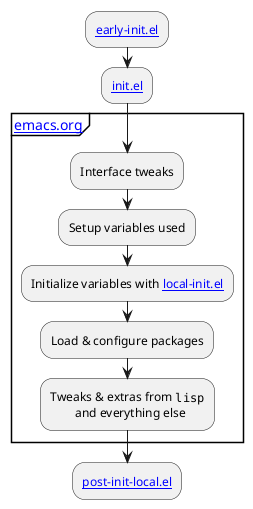 @startuml
' flowchart
skinparam defaultTextAlignment center
:[[early-init.el]];
:[[init.el]];
partition "[[emacs.org]]" {
  :Interface tweaks;
  :Setup variables used;
  :Initialize variables with [[local-init.el]];
  :Load & configure packages;
  :Tweaks & extras from ""lisp""
    and everything else;
}
:[[post-init-local.el]];
@enduml
